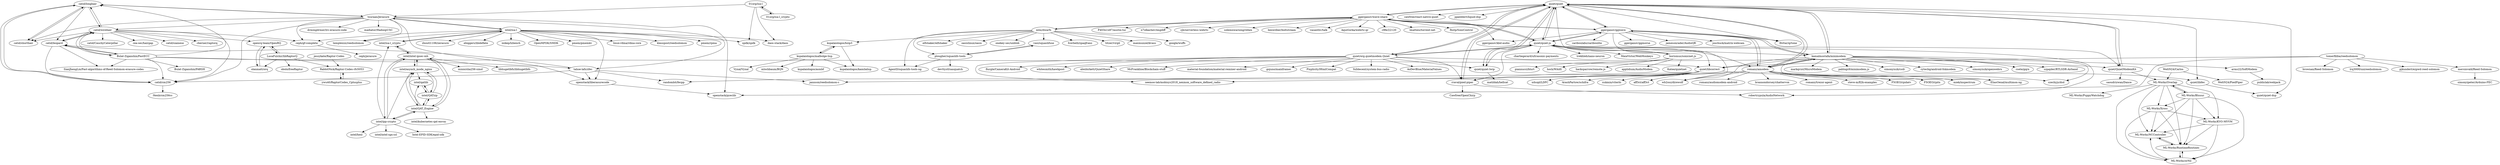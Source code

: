 digraph G {
"catid/longhair" -> "catid/cm256"
"catid/longhair" -> "catid/shorthair"
"catid/longhair" -> "tsuraan/Jerasure"
"catid/longhair" -> "catid/leopard"
"catid/longhair" -> "catid/wirehair"
"ggerganov/wave-share" -> "ggerganov/ggwave"
"ggerganov/wave-share" -> "quiet/quiet-js"
"ggerganov/wave-share" -> "mhx/dwarfs"
"ggerganov/wave-share" -> "AquiGorka/webrtc-qr"
"ggerganov/wave-share" -> "quiet/quiet"
"ggerganov/wave-share" -> "c9fe/22120" ["e"=1]
"ggerganov/wave-share" -> "lmatteis/torrent-net" ["e"=1]
"ggerganov/wave-share" -> "fhstp/SoniControl"
"ggerganov/wave-share" -> "P403n1x87/austin-tui" ["e"=1]
"ggerganov/wave-share" -> "n7olkachev/imgdiff" ["e"=1]
"ggerganov/wave-share" -> "cjb/serverless-webrtc" ["e"=1]
"ggerganov/wave-share" -> "ggerganov/kbd-audio" ["e"=1]
"ggerganov/wave-share" -> "solemnwarning/rehex" ["e"=1]
"ggerganov/wave-share" -> "benwilber/boltstream" ["e"=1]
"ggerganov/wave-share" -> "vasanthv/talk" ["e"=1]
"kamalmostafa/minimodem" -> "romanz/amodem"
"kamalmostafa/minimodem" -> "arms22/SoftModem"
"kamalmostafa/minimodem" -> "wb2osz/direwolf" ["e"=1]
"kamalmostafa/minimodem" -> "quiet/quiet"
"kamalmostafa/minimodem" -> "markqvist/MicroModem" ["e"=1]
"kamalmostafa/minimodem" -> "szechyjs/dsd" ["e"=1]
"kamalmostafa/minimodem" -> "pablogs9/minimodem.js"
"kamalmostafa/minimodem" -> "ggerganov/ggwave"
"kamalmostafa/minimodem" -> "EliasOenal/multimon-ng" ["e"=1]
"kamalmostafa/minimodem" -> "simonyiszk/csdr" ["e"=1]
"kamalmostafa/minimodem" -> "quiet/libcorrect"
"kamalmostafa/minimodem" -> "cytecbg/android-fskmodem"
"kamalmostafa/minimodem" -> "simonyiszk/openwebrx" ["e"=1]
"kamalmostafa/minimodem" -> "csete/gqrx" ["e"=1]
"kamalmostafa/minimodem" -> "szpajder/RTLSDR-Airband" ["e"=1]
"kspalaiologos/malbolge-lisp" -> "kspalaiologos/kamilalisp"
"kspalaiologos/malbolge-lisp" -> "kspalaiologos/asmbf"
"kspalaiologos/malbolge-lisp" -> "kspalaiologos/bzip3"
"kspalaiologos/malbolge-lisp" -> "Vyxal/Vyxal" ["e"=1]
"kspalaiologos/malbolge-lisp" -> "mlochbaum/BQN" ["e"=1]
"ggerganov/ggwave" -> "ggerganov/wave-share"
"ggerganov/ggwave" -> "ggerganov/ggmorse"
"ggerganov/ggwave" -> "kamalmostafa/minimodem"
"ggerganov/ggwave" -> "quiet/quiet"
"ggerganov/ggwave" -> "romanz/amodem"
"ggerganov/ggwave" -> "quiet/quiet-js"
"ggerganov/ggwave" -> "Ifsttar/qrtone"
"ggerganov/ggwave" -> "jamesonrader/AudioQR"
"ggerganov/ggwave" -> "wb2osz/direwolf" ["e"=1]
"ggerganov/ggwave" -> "joschuck/matrix-webcam" ["e"=1]
"ggerganov/ggwave" -> "cariboulabs/cariboulite" ["e"=1]
"ggerganov/ggwave" -> "ggerganov/kbd-audio" ["e"=1]
"WeltN24/Carlos" -> "WeltN24/PiedPiper"
"WeltN24/Carlos" -> "ML-Works/Overlap"
"quiet/quiet" -> "quiet/quiet-js"
"quiet/quiet" -> "quiet/quiet-lwip"
"quiet/quiet" -> "quiet/org.quietmodem.Quiet"
"quiet/quiet" -> "quiet/QuietModemKit"
"quiet/quiet" -> "kamalmostafa/minimodem"
"quiet/quiet" -> "quiet/libcorrect"
"quiet/quiet" -> "rraval/pied-piper"
"quiet/quiet" -> "cawfree/react-native-quiet"
"quiet/quiet" -> "romanz/amodem"
"quiet/quiet" -> "ggerganov/ggwave"
"quiet/quiet" -> "jgaeddert/liquid-dsp" ["e"=1]
"quiet/quiet" -> "quiet/libfec"
"quiet/quiet" -> "quiet/quiet-dsp"
"quiet/quiet" -> "ggerganov/wave-share"
"quiet/quiet" -> "Ifsttar/qrtone"
"quiet/quiet-lwip" -> "quiet/quiet"
"quiet/quiet-lwip" -> "matildah/hellcat" ["e"=1]
"romanz/amodem" -> "kamalmostafa/minimodem"
"romanz/amodem" -> "romanz/audiomodem-android"
"romanz/amodem" -> "wb2osz/direwolf" ["e"=1]
"romanz/amodem" -> "quiet/quiet"
"romanz/amodem" -> "brannondorsey/chattervox" ["e"=1]
"romanz/amodem" -> "ggerganov/ggwave"
"romanz/amodem" -> "EliasOenal/multimon-ng" ["e"=1]
"romanz/amodem" -> "romanz/trezor-agent" ["e"=1]
"romanz/amodem" -> "rraval/pied-piper"
"romanz/amodem" -> "steve-m/fl2k-examples" ["e"=1]
"romanz/amodem" -> "seemoo-lab/mobisys2018_nexmon_software_defined_radio" ["e"=1]
"romanz/amodem" -> "szechyjs/dsd" ["e"=1]
"romanz/amodem" -> "F5OEO/rpidatv" ["e"=1]
"romanz/amodem" -> "F5OEO/rpitx" ["e"=1]
"romanz/amodem" -> "miek/inspectrum" ["e"=1]
"quiet/quiet-js" -> "quiet/quiet"
"quiet/quiet-js" -> "charliegerard/ultrasonic-payments"
"quiet/quiet-js" -> "robertrypula/AudioNetwork"
"quiet/quiet-js" -> "quiet/org.quietmodem.Quiet"
"quiet/quiet-js" -> "borismus/sonicnet.js"
"quiet/quiet-js" -> "ggerganov/wave-share"
"quiet/quiet-js" -> "kamalmostafa/minimodem"
"quiet/quiet-js" -> "ggerganov/ggwave"
"quiet/quiet-js" -> "quiet/QuietModemKit"
"quiet/quiet-js" -> "quiet/quiet-lwip"
"quiet/quiet-js" -> "trekhleb/nano-neuron" ["e"=1]
"quiet/quiet-js" -> "MaiaVictor/WebMonkeys" ["e"=1]
"quiet/quiet-js" -> "romanz/amodem"
"quiet/quiet-js" -> "rraval/pied-piper"
"catid/wirehair" -> "catid/leopard"
"catid/wirehair" -> "catid/longhair"
"catid/wirehair" -> "Bulat-Ziganshin/FastECC"
"catid/wirehair" -> "catid/siamese"
"catid/wirehair" -> "catid/cm256"
"catid/wirehair" -> "openrq-team/OpenRQ"
"catid/wirehair" -> "cberner/raptorq"
"catid/wirehair" -> "catid/CauchyCaterpillar"
"catid/wirehair" -> "ceph/gf-complete"
"catid/wirehair" -> "catid/shorthair"
"catid/wirehair" -> "cea-sec/hairgap"
"openstack/liberasurecode" -> "openstack/pyeclib"
"mersinvald/Reed-Solomon" -> "simonyipeter/Arduino-FEC"
"intel/isa-l" -> "intel/isa-l_crypto"
"intel/isa-l" -> "tsuraan/Jerasure"
"intel/isa-l" -> "templexxx/reedsolomon" ["e"=1]
"intel/isa-l" -> "ebiggers/libdeflate" ["e"=1]
"intel/isa-l" -> "spdk/spdk" ["e"=1]
"intel/isa-l" -> "ceph/gf-complete"
"intel/isa-l" -> "daos-stack/daos" ["e"=1]
"intel/isa-l" -> "inikep/lzbench" ["e"=1]
"intel/isa-l" -> "OpenMPDK/SMDK" ["e"=1]
"intel/isa-l" -> "pmem/pmemkv" ["e"=1]
"intel/isa-l" -> "linux-rdma/rdma-core" ["e"=1]
"intel/isa-l" -> "klauspost/reedsolomon" ["e"=1]
"intel/isa-l" -> "openstack/liberasurecode"
"intel/isa-l" -> "pmem/rpma" ["e"=1]
"intel/isa-l" -> "zhoutl1106/zerasure"
"quiet/QuietModemKit" -> "ML-Works/Overlap"
"quiet/QuietModemKit" -> "quiet/quiet"
"quiet/QuietModemKit" -> "saoudrizwan/Dance" ["e"=1]
"mhx/dwarfs" -> "kspalaiologos/bzip3"
"mhx/dwarfs" -> "elfshaker/elfshaker" ["e"=1]
"mhx/dwarfs" -> "ggerganov/wave-share"
"mhx/dwarfs" -> "oasislinux/oasis" ["e"=1]
"mhx/dwarfs" -> "onekey-sec/unblob" ["e"=1]
"mhx/dwarfs" -> "AgentD/squashfs-tools-ng"
"mhx/dwarfs" -> "vasi/squashfuse"
"mhx/dwarfs" -> "plougher/squashfs-tools"
"mhx/dwarfs" -> "fcorbelli/zpaqfranz" ["e"=1]
"mhx/dwarfs" -> "titzer/virgil" ["e"=1]
"mhx/dwarfs" -> "maxmunzel/kvass" ["e"=1]
"mhx/dwarfs" -> "google/wuffs" ["e"=1]
"ML-Works/Bluuur" -> "ML-Works/NCController"
"ML-Works/Bluuur" -> "ML-Works/RuntimeRoutines"
"ML-Works/Bluuur" -> "ML-Works/orNil"
"ML-Works/Bluuur" -> "ML-Works/Xross"
"ML-Works/Bluuur" -> "ML-Works/KVO-MVVM"
"ML-Works/Bluuur" -> "ML-Works/Overlap"
"borismus/sonicnet.js" -> "quiet/quiet-js"
"borismus/sonicnet.js" -> "hacksparrow/remote.js"
"borismus/sonicnet.js" -> "applidium/AudioModem" ["e"=1]
"borismus/sonicnet.js" -> "Katee/quietnet" ["e"=1]
"borismus/sonicnet.js" -> "piannucci/blurt"
"borismus/sonicnet.js" -> "hoch/WAAX" ["e"=1]
"intel/isa-l_crypto" -> "intel/isa-l"
"intel/isa-l_crypto" -> "intel/intel-ipsec-mb"
"Bulat-Ziganshin/FastECC" -> "catid/leopard"
"Bulat-Ziganshin/FastECC" -> "catid/wirehair"
"Bulat-Ziganshin/FastECC" -> "SianJhengLin/Fast-algorithms-of-Reed-Solomon-erasure-codes"
"Bulat-Ziganshin/FastECC" -> "catid/cm256"
"Bulat-Ziganshin/FastECC" -> "tahoe-lafs/zfec"
"Bulat-Ziganshin/FastECC" -> "quiet/libcorrect"
"Bulat-Ziganshin/FastECC" -> "catid/longhair"
"Bulat-Ziganshin/FastECC" -> "Bulat-Ziganshin/FARSH" ["e"=1]
"ywu40/RaptorCodes_Cplusplus" -> "RabbitNick/Raptor-Codes-rfc5053"
"catid/leopard" -> "Bulat-Ziganshin/FastECC"
"catid/leopard" -> "catid/wirehair"
"catid/leopard" -> "SianJhengLin/Fast-algorithms-of-Reed-Solomon-erasure-codes"
"catid/leopard" -> "catid/cm256"
"plougher/squashfs-tools" -> "vasi/squashfuse"
"plougher/squashfs-tools" -> "AgentD/squashfs-tools-ng"
"plougher/squashfs-tools" -> "devttys0/sasquatch" ["e"=1]
"01org/isa-l" -> "01org/isa-l_crypto"
"01org/isa-l" -> "tsuraan/Jerasure"
"01org/isa-l" -> "spdk/spdk" ["e"=1]
"01org/isa-l" -> "daos-stack/daos" ["e"=1]
"quiet/libcorrect" -> "quiet/libfec"
"quiet/libcorrect" -> "ArashPartow/schifra"
"quiet/libcorrect" -> "xukmin/viterbi"
"quiet/libcorrect" -> "aff3ct/aff3ct" ["e"=1]
"quiet/libcorrect" -> "jannson/reedsolomon-c" ["e"=1]
"quiet/libcorrect" -> "randombit/fecpp"
"quiet/libcorrect" -> "xdsopl/LDPC" ["e"=1]
"tomerfiliba/reedsolomon" -> "brownan/Reed-Solomon"
"tomerfiliba/reedsolomon" -> "lrq3000/unireedsolomon"
"tomerfiliba/reedsolomon" -> "mersinvald/Reed-Solomon"
"tomerfiliba/reedsolomon" -> "quiet/libcorrect"
"tomerfiliba/reedsolomon" -> "pjkundert/ezpwd-reed-solomon"
"tomerfiliba/reedsolomon" -> "openstack/pyeclib"
"quiet/org.quietmodem.Quiet" -> "quiet/quiet"
"quiet/org.quietmodem.Quiet" -> "alexbirkett/QuietShare"
"quiet/org.quietmodem.Quiet" -> "quiet/quiet-js"
"quiet/org.quietmodem.Quiet" -> "quiet/quiet-lwip"
"quiet/org.quietmodem.Quiet" -> "quiet/QuietModemKit"
"quiet/org.quietmodem.Quiet" -> "McFrankline/Blockchain-stuff" ["e"=1]
"quiet/org.quietmodem.Quiet" -> "material-foundation/material-remixer-android" ["e"=1]
"quiet/org.quietmodem.Quiet" -> "gojuno/mainframer" ["e"=1]
"quiet/org.quietmodem.Quiet" -> "Pixplicity/HtmlCompat" ["e"=1]
"quiet/org.quietmodem.Quiet" -> "rraval/pied-piper"
"quiet/org.quietmodem.Quiet" -> "fulldecent/system-bus-radio" ["e"=1]
"quiet/org.quietmodem.Quiet" -> "seemoo-lab/mobisys2018_nexmon_software_defined_radio" ["e"=1]
"quiet/org.quietmodem.Quiet" -> "AoDevBlue/MaterialValues" ["e"=1]
"quiet/org.quietmodem.Quiet" -> "flurgle/CameraKit-Android" ["e"=1]
"quiet/org.quietmodem.Quiet" -> "whitesmith/hawkpost" ["e"=1]
"openrq-team/OpenRQ" -> "LucaFulchir/libRaptorQ"
"openrq-team/OpenRQ" -> "olanmatt/orq"
"rraval/pied-piper" -> "Cawfree/OpenChirp"
"rraval/pied-piper" -> "robertrypula/AudioNetwork"
"rraval/pied-piper" -> "quiet/quiet"
"intel/asynch_mode_nginx" -> "intel/QAT_Engine"
"intel/asynch_mode_nginx" -> "intel/QATzip"
"intel/asynch_mode_nginx" -> "intel/intel-ipsec-mb"
"intel/asynch_mode_nginx" -> "intel/qatlib"
"vasi/squashfuse" -> "plougher/squashfs-tools"
"intel/QAT_Engine" -> "intel/asynch_mode_nginx"
"intel/QAT_Engine" -> "intel/QATzip"
"intel/QAT_Engine" -> "intel/qatlib"
"intel/QAT_Engine" -> "intel/ipp-crypto"
"intel/QAT_Engine" -> "intel/intel-ipsec-mb"
"intel/QAT_Engine" -> "intel/kubernetes-qat-envoy"
"kspalaiologos/bzip3" -> "kspalaiologos/kamilalisp"
"kspalaiologos/bzip3" -> "kspalaiologos/malbolge-lisp"
"ML-Works/Overlap" -> "ML-Works/NCController"
"ML-Works/Overlap" -> "ML-Works/RuntimeRoutines"
"ML-Works/Overlap" -> "ML-Works/orNil"
"ML-Works/Overlap" -> "ML-Works/Xross"
"ML-Works/Overlap" -> "ML-Works/Bluuur"
"ML-Works/Overlap" -> "ML-Works/KVO-MVVM"
"ML-Works/Overlap" -> "ML-Works/PuppyWatchdog"
"tahoe-lafs/zfec" -> "randombit/fecpp"
"tahoe-lafs/zfec" -> "openstack/liberasurecode"
"tahoe-lafs/zfec" -> "jannson/reedsolomon-c" ["e"=1]
"tahoe-lafs/zfec" -> "catid/cm256"
"tahoe-lafs/zfec" -> "catid/leopard"
"quiet/libfec" -> "quiet/quiet-dsp"
"intel/ipp-crypto" -> "intel/intel-ipsec-mb"
"intel/ipp-crypto" -> "intel/QAT_Engine"
"intel/ipp-crypto" -> "intel/isa-l_crypto"
"intel/ipp-crypto" -> "intel/asynch_mode_nginx"
"intel/ipp-crypto" -> "intel/hexl" ["e"=1]
"intel/ipp-crypto" -> "intel/intel-sgx-ssl" ["e"=1]
"intel/ipp-crypto" -> "Intel-EPID-SDK/epid-sdk"
"ceph/gf-complete" -> "ceph/jerasure"
"arms22/SoftModem" -> "publiclab/webjack"
"intel/intel-ipsec-mb" -> "intel/ipp-crypto"
"intel/intel-ipsec-mb" -> "intel/isa-l_crypto"
"intel/intel-ipsec-mb" -> "intel/QAT_Engine"
"intel/intel-ipsec-mb" -> "intel/asynch_mode_nginx"
"intel/intel-ipsec-mb" -> "libhugetlbfs/libhugetlbfs"
"intel/intel-ipsec-mb" -> "minio/sha256-simd" ["e"=1]
"catid/shorthair" -> "catid/longhair"
"olanmatt/orq" -> "openrq-team/OpenRQ"
"intel/qatlib" -> "intel/QATzip"
"LucaFulchir/libRaptorQ" -> "openrq-team/OpenRQ"
"LucaFulchir/libRaptorQ" -> "olanmatt/orq"
"LucaFulchir/libRaptorQ" -> "RabbitNick/Raptor-Codes-rfc5053"
"LucaFulchir/libRaptorQ" -> "obolo/freeRaptor"
"intel/QATzip" -> "intel/QAT_Engine"
"intel/QATzip" -> "intel/qatlib"
"intel/QATzip" -> "intel/asynch_mode_nginx"
"catid/cm256" -> "catid/longhair"
"catid/cm256" -> "f4exb/cm256cc"
"ML-Works/Xross" -> "ML-Works/NCController"
"ML-Works/Xross" -> "ML-Works/RuntimeRoutines"
"ML-Works/Xross" -> "ML-Works/orNil"
"ML-Works/Xross" -> "ML-Works/KVO-MVVM"
"tsuraan/Jerasure" -> "ceph/gf-complete"
"tsuraan/Jerasure" -> "catid/longhair"
"tsuraan/Jerasure" -> "openstack/liberasurecode"
"tsuraan/Jerasure" -> "templexxx/reedsolomon" ["e"=1]
"tsuraan/Jerasure" -> "intel/isa-l"
"tsuraan/Jerasure" -> "catid/cm256"
"tsuraan/Jerasure" -> "tahoe-lafs/zfec"
"tsuraan/Jerasure" -> "openstack/pyeclib"
"tsuraan/Jerasure" -> "drmingdrmer/lrc-erasure-code"
"tsuraan/Jerasure" -> "catid/shorthair"
"tsuraan/Jerasure" -> "catid/wirehair"
"tsuraan/Jerasure" -> "madiator/HadoopUSC" ["e"=1]
"01org/isa-l_crypto" -> "01org/isa-l"
"RabbitNick/Raptor-Codes-rfc5053" -> "ywu40/RaptorCodes_Cplusplus"
"jessykate/Raptor-Codes" -> "RabbitNick/Raptor-Codes-rfc5053"
"ML-Works/KVO-MVVM" -> "ML-Works/orNil"
"ML-Works/KVO-MVVM" -> "ML-Works/NCController"
"ML-Works/KVO-MVVM" -> "ML-Works/RuntimeRoutines"
"ML-Works/NCController" -> "ML-Works/RuntimeRoutines"
"ML-Works/RuntimeRoutines" -> "ML-Works/NCController"
"ML-Works/RuntimeRoutines" -> "ML-Works/orNil"
"ML-Works/orNil" -> "ML-Works/NCController"
"ML-Works/orNil" -> "ML-Works/RuntimeRoutines"
"catid/longhair" ["l"="-10.179,-37.58"]
"catid/cm256" ["l"="-10.181,-37.564"]
"catid/shorthair" ["l"="-10.153,-37.593"]
"tsuraan/Jerasure" ["l"="-10.158,-37.578"]
"catid/leopard" ["l"="-10.201,-37.571"]
"catid/wirehair" ["l"="-10.178,-37.596"]
"ggerganov/wave-share" ["l"="-10.236,-37.295"]
"ggerganov/ggwave" ["l"="-10.229,-37.335"]
"quiet/quiet-js" ["l"="-10.28,-37.325"]
"mhx/dwarfs" ["l"="-10.2,-37.231"]
"AquiGorka/webrtc-qr" ["l"="-10.245,-37.259"]
"quiet/quiet" ["l"="-10.268,-37.361"]
"c9fe/22120" ["l"="30.882,-28.588"]
"lmatteis/torrent-net" ["l"="46.741,-23.49"]
"fhstp/SoniControl" ["l"="-10.202,-37.277"]
"P403n1x87/austin-tui" ["l"="23.358,3.703"]
"n7olkachev/imgdiff" ["l"="25.426,36.842"]
"cjb/serverless-webrtc" ["l"="-28.424,12.299"]
"ggerganov/kbd-audio" ["l"="-7.766,-43.618"]
"solemnwarning/rehex" ["l"="-21.655,-32.282"]
"benwilber/boltstream" ["l"="32.663,-26.189"]
"vasanthv/talk" ["l"="-32.06,-21.571"]
"kamalmostafa/minimodem" ["l"="-10.22,-37.376"]
"romanz/amodem" ["l"="-10.24,-37.361"]
"arms22/SoftModem" ["l"="-10.155,-37.378"]
"wb2osz/direwolf" ["l"="-10.668,-37.101"]
"markqvist/MicroModem" ["l"="-10.563,-37.037"]
"szechyjs/dsd" ["l"="-10.834,-37.739"]
"pablogs9/minimodem.js" ["l"="-10.208,-37.398"]
"EliasOenal/multimon-ng" ["l"="-10.841,-37.723"]
"simonyiszk/csdr" ["l"="-10.805,-37.707"]
"quiet/libcorrect" ["l"="-10.216,-37.45"]
"cytecbg/android-fskmodem" ["l"="-10.186,-37.392"]
"simonyiszk/openwebrx" ["l"="-10.796,-37.716"]
"csete/gqrx" ["l"="-10.808,-37.756"]
"szpajder/RTLSDR-Airband" ["l"="-10.818,-37.673"]
"kspalaiologos/malbolge-lisp" ["l"="-10.194,-37.135"]
"kspalaiologos/kamilalisp" ["l"="-10.218,-37.143"]
"kspalaiologos/asmbf" ["l"="-10.186,-37.11"]
"kspalaiologos/bzip3" ["l"="-10.201,-37.165"]
"Vyxal/Vyxal" ["l"="-7.153,12.274"]
"mlochbaum/BQN" ["l"="-7.165,12.384"]
"ggerganov/ggmorse" ["l"="-10.177,-37.328"]
"Ifsttar/qrtone" ["l"="-10.252,-37.34"]
"jamesonrader/AudioQR" ["l"="-10.196,-37.315"]
"joschuck/matrix-webcam" ["l"="24.384,3.596"]
"cariboulabs/cariboulite" ["l"="-10.727,-37.732"]
"WeltN24/Carlos" ["l"="-10.474,-37.403"]
"WeltN24/PiedPiper" ["l"="-10.505,-37.404"]
"ML-Works/Overlap" ["l"="-10.414,-37.402"]
"quiet/quiet-lwip" ["l"="-10.307,-37.336"]
"quiet/org.quietmodem.Quiet" ["l"="-10.327,-37.353"]
"quiet/QuietModemKit" ["l"="-10.321,-37.379"]
"rraval/pied-piper" ["l"="-10.296,-37.358"]
"cawfree/react-native-quiet" ["l"="-10.2,-37.357"]
"jgaeddert/liquid-dsp" ["l"="-10.741,-37.779"]
"quiet/libfec" ["l"="-10.249,-37.413"]
"quiet/quiet-dsp" ["l"="-10.268,-37.396"]
"matildah/hellcat" ["l"="28.641,-18.684"]
"romanz/audiomodem-android" ["l"="-10.241,-37.392"]
"brannondorsey/chattervox" ["l"="-10.666,-37.07"]
"romanz/trezor-agent" ["l"="44.93,-28.492"]
"steve-m/fl2k-examples" ["l"="-10.703,-37.755"]
"seemoo-lab/mobisys2018_nexmon_software_defined_radio" ["l"="-10.76,-37.752"]
"F5OEO/rpidatv" ["l"="-10.863,-37.713"]
"F5OEO/rpitx" ["l"="-10.883,-37.744"]
"miek/inspectrum" ["l"="-10.79,-37.796"]
"charliegerard/ultrasonic-payments" ["l"="-10.289,-37.289"]
"robertrypula/AudioNetwork" ["l"="-10.325,-37.319"]
"borismus/sonicnet.js" ["l"="-10.333,-37.279"]
"trekhleb/nano-neuron" ["l"="26.119,-25.726"]
"MaiaVictor/WebMonkeys" ["l"="13.752,-34.441"]
"Bulat-Ziganshin/FastECC" ["l"="-10.205,-37.551"]
"catid/siamese" ["l"="-10.155,-37.621"]
"openrq-team/OpenRQ" ["l"="-10.127,-37.65"]
"cberner/raptorq" ["l"="-10.178,-37.639"]
"catid/CauchyCaterpillar" ["l"="-10.174,-37.617"]
"ceph/gf-complete" ["l"="-10.162,-37.606"]
"cea-sec/hairgap" ["l"="-10.193,-37.623"]
"openstack/liberasurecode" ["l"="-10.165,-37.559"]
"openstack/pyeclib" ["l"="-10.147,-37.534"]
"mersinvald/Reed-Solomon" ["l"="-10.098,-37.481"]
"simonyipeter/Arduino-FEC" ["l"="-10.071,-37.478"]
"intel/isa-l" ["l"="-10.205,-37.607"]
"intel/isa-l_crypto" ["l"="-10.242,-37.648"]
"templexxx/reedsolomon" ["l"="15.464,-36.005"]
"ebiggers/libdeflate" ["l"="-14.696,22.153"]
"spdk/spdk" ["l"="-17.366,-9.052"]
"daos-stack/daos" ["l"="-11.058,3.483"]
"inikep/lzbench" ["l"="-14.76,22.187"]
"OpenMPDK/SMDK" ["l"="28.229,35.153"]
"pmem/pmemkv" ["l"="-11.084,3.536"]
"linux-rdma/rdma-core" ["l"="28.088,35.248"]
"klauspost/reedsolomon" ["l"="-12.788,1.59"]
"pmem/rpma" ["l"="28.09,35.194"]
"zhoutl1106/zerasure" ["l"="-10.23,-37.614"]
"saoudrizwan/Dance" ["l"="-51.597,4.708"]
"elfshaker/elfshaker" ["l"="-8.756,4.9"]
"oasislinux/oasis" ["l"="-10.436,-18.471"]
"onekey-sec/unblob" ["l"="-17.879,-31.1"]
"AgentD/squashfs-tools-ng" ["l"="-10.192,-37.204"]
"vasi/squashfuse" ["l"="-10.154,-37.225"]
"plougher/squashfs-tools" ["l"="-10.161,-37.205"]
"fcorbelli/zpaqfranz" ["l"="-14.811,22.334"]
"titzer/virgil" ["l"="-11.917,23.554"]
"maxmunzel/kvass" ["l"="34.767,-28.093"]
"google/wuffs" ["l"="-12.368,25.808"]
"ML-Works/Bluuur" ["l"="-10.427,-37.425"]
"ML-Works/NCController" ["l"="-10.419,-37.412"]
"ML-Works/RuntimeRoutines" ["l"="-10.43,-37.406"]
"ML-Works/orNil" ["l"="-10.427,-37.415"]
"ML-Works/Xross" ["l"="-10.414,-37.42"]
"ML-Works/KVO-MVVM" ["l"="-10.438,-37.413"]
"hacksparrow/remote.js" ["l"="-10.383,-37.251"]
"applidium/AudioModem" ["l"="-51.148,1.94"]
"Katee/quietnet" ["l"="10.413,-34.148"]
"piannucci/blurt" ["l"="-10.34,-37.249"]
"hoch/WAAX" ["l"="3.003,37.89"]
"intel/intel-ipsec-mb" ["l"="-10.261,-37.675"]
"SianJhengLin/Fast-algorithms-of-Reed-Solomon-erasure-codes" ["l"="-10.224,-37.564"]
"tahoe-lafs/zfec" ["l"="-10.183,-37.54"]
"Bulat-Ziganshin/FARSH" ["l"="-11.157,22.23"]
"ywu40/RaptorCodes_Cplusplus" ["l"="-10.072,-37.708"]
"RabbitNick/Raptor-Codes-rfc5053" ["l"="-10.09,-37.701"]
"devttys0/sasquatch" ["l"="-18.06,-31.079"]
"01org/isa-l" ["l"="-10.093,-37.585"]
"01org/isa-l_crypto" ["l"="-10.066,-37.587"]
"ArashPartow/schifra" ["l"="-10.189,-37.455"]
"xukmin/viterbi" ["l"="-10.237,-37.465"]
"aff3ct/aff3ct" ["l"="3.086,39.315"]
"jannson/reedsolomon-c" ["l"="-12.579,1.636"]
"randombit/fecpp" ["l"="-10.202,-37.495"]
"xdsopl/LDPC" ["l"="3.062,39.325"]
"tomerfiliba/reedsolomon" ["l"="-10.145,-37.485"]
"brownan/Reed-Solomon" ["l"="-10.121,-37.467"]
"lrq3000/unireedsolomon" ["l"="-10.145,-37.465"]
"pjkundert/ezpwd-reed-solomon" ["l"="-10.118,-37.499"]
"alexbirkett/QuietShare" ["l"="-10.368,-37.351"]
"McFrankline/Blockchain-stuff" ["l"="28.087,-19.05"]
"material-foundation/material-remixer-android" ["l"="50.015,-3.252"]
"gojuno/mainframer" ["l"="50.082,-3.376"]
"Pixplicity/HtmlCompat" ["l"="52.338,-2.414"]
"fulldecent/system-bus-radio" ["l"="25.643,-20.446"]
"AoDevBlue/MaterialValues" ["l"="50.039,-3.371"]
"flurgle/CameraKit-Android" ["l"="52.325,-2.605"]
"whitesmith/hawkpost" ["l"="28.076,-18.857"]
"LucaFulchir/libRaptorQ" ["l"="-10.106,-37.674"]
"olanmatt/orq" ["l"="-10.109,-37.657"]
"Cawfree/OpenChirp" ["l"="-10.337,-37.371"]
"intel/asynch_mode_nginx" ["l"="-10.258,-37.699"]
"intel/QAT_Engine" ["l"="-10.278,-37.702"]
"intel/QATzip" ["l"="-10.26,-37.715"]
"intel/qatlib" ["l"="-10.276,-37.721"]
"intel/ipp-crypto" ["l"="-10.281,-37.681"]
"intel/kubernetes-qat-envoy" ["l"="-10.303,-37.717"]
"ML-Works/PuppyWatchdog" ["l"="-10.43,-37.383"]
"intel/hexl" ["l"="21.121,27.859"]
"intel/intel-sgx-ssl" ["l"="-20.446,-31.137"]
"Intel-EPID-SDK/epid-sdk" ["l"="-10.312,-37.686"]
"ceph/jerasure" ["l"="-10.134,-37.618"]
"publiclab/webjack" ["l"="-10.118,-37.376"]
"libhugetlbfs/libhugetlbfs" ["l"="-10.299,-37.657"]
"minio/sha256-simd" ["l"="-13.547,1.797"]
"obolo/freeRaptor" ["l"="-10.082,-37.679"]
"f4exb/cm256cc" ["l"="-10.149,-37.553"]
"drmingdrmer/lrc-erasure-code" ["l"="-10.126,-37.574"]
"madiator/HadoopUSC" ["l"="10.308,26.394"]
"jessykate/Raptor-Codes" ["l"="-10.089,-37.722"]
}